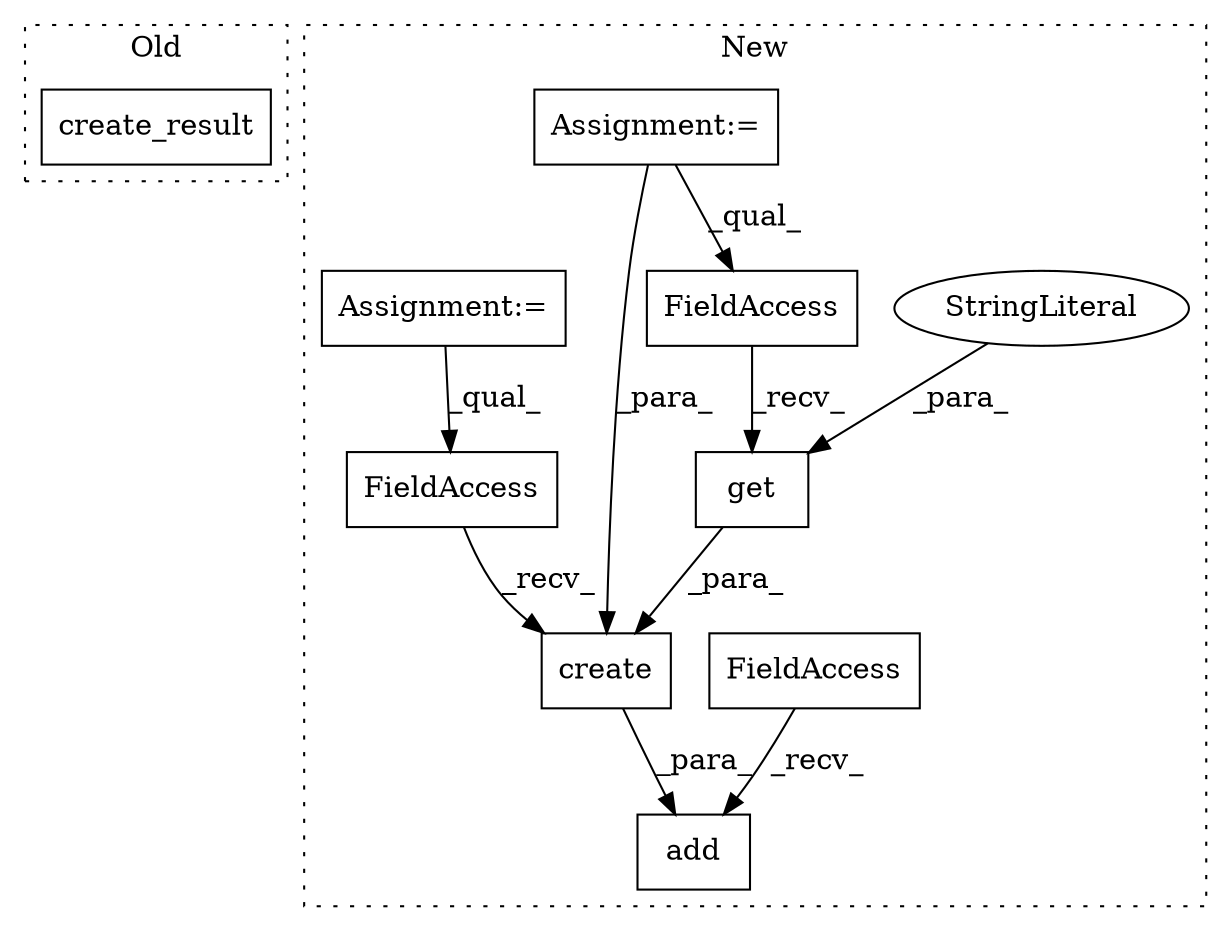 digraph G {
subgraph cluster0 {
1 [label="create_result" a="32" s="1207,1222" l="14,1" shape="box"];
label = "Old";
style="dotted";
}
subgraph cluster1 {
2 [label="get" a="32" s="1471,1494" l="4,1" shape="box"];
3 [label="add" a="32" s="1401,1498" l="4,1" shape="box"];
4 [label="FieldAccess" a="22" s="1444" l="26" shape="box"];
5 [label="FieldAccess" a="22" s="1391" l="9" shape="box"];
6 [label="create" a="32" s="1437,1497" l="7,1" shape="box"];
7 [label="FieldAccess" a="22" s="1405" l="31" shape="box"];
8 [label="StringLiteral" a="45" s="1475" l="19" shape="ellipse"];
9 [label="Assignment:=" a="7" s="800" l="18" shape="box"];
10 [label="Assignment:=" a="7" s="767" l="23" shape="box"];
label = "New";
style="dotted";
}
2 -> 6 [label="_para_"];
4 -> 2 [label="_recv_"];
5 -> 3 [label="_recv_"];
6 -> 3 [label="_para_"];
7 -> 6 [label="_recv_"];
8 -> 2 [label="_para_"];
9 -> 4 [label="_qual_"];
9 -> 6 [label="_para_"];
10 -> 7 [label="_qual_"];
}